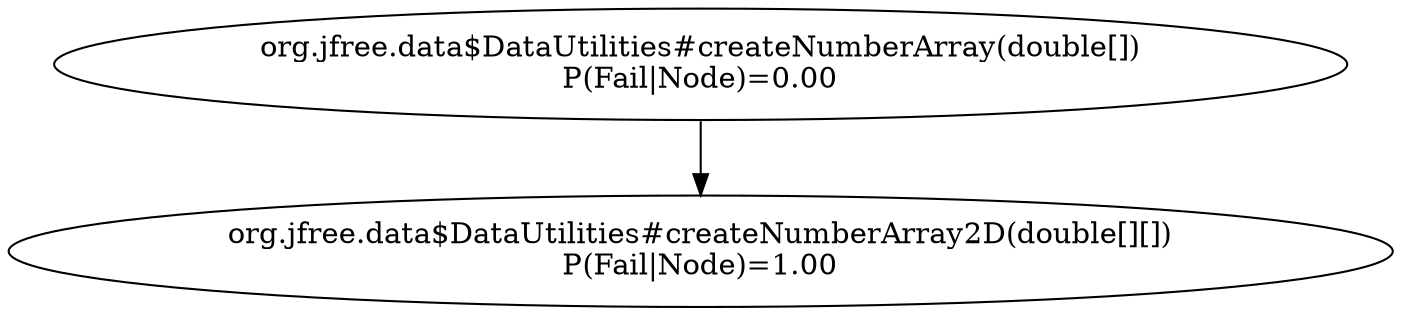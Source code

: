 digraph G {
  "org.jfree.data$DataUtilities#createNumberArray(double[])" [label="org.jfree.data$DataUtilities#createNumberArray(double[])\nP(Fail|Node)=0.00"];
  "org.jfree.data$DataUtilities#createNumberArray2D(double[][])" [label="org.jfree.data$DataUtilities#createNumberArray2D(double[][])\nP(Fail|Node)=1.00"];
  "org.jfree.data$DataUtilities#createNumberArray(double[])" -> "org.jfree.data$DataUtilities#createNumberArray2D(double[][])";
}
